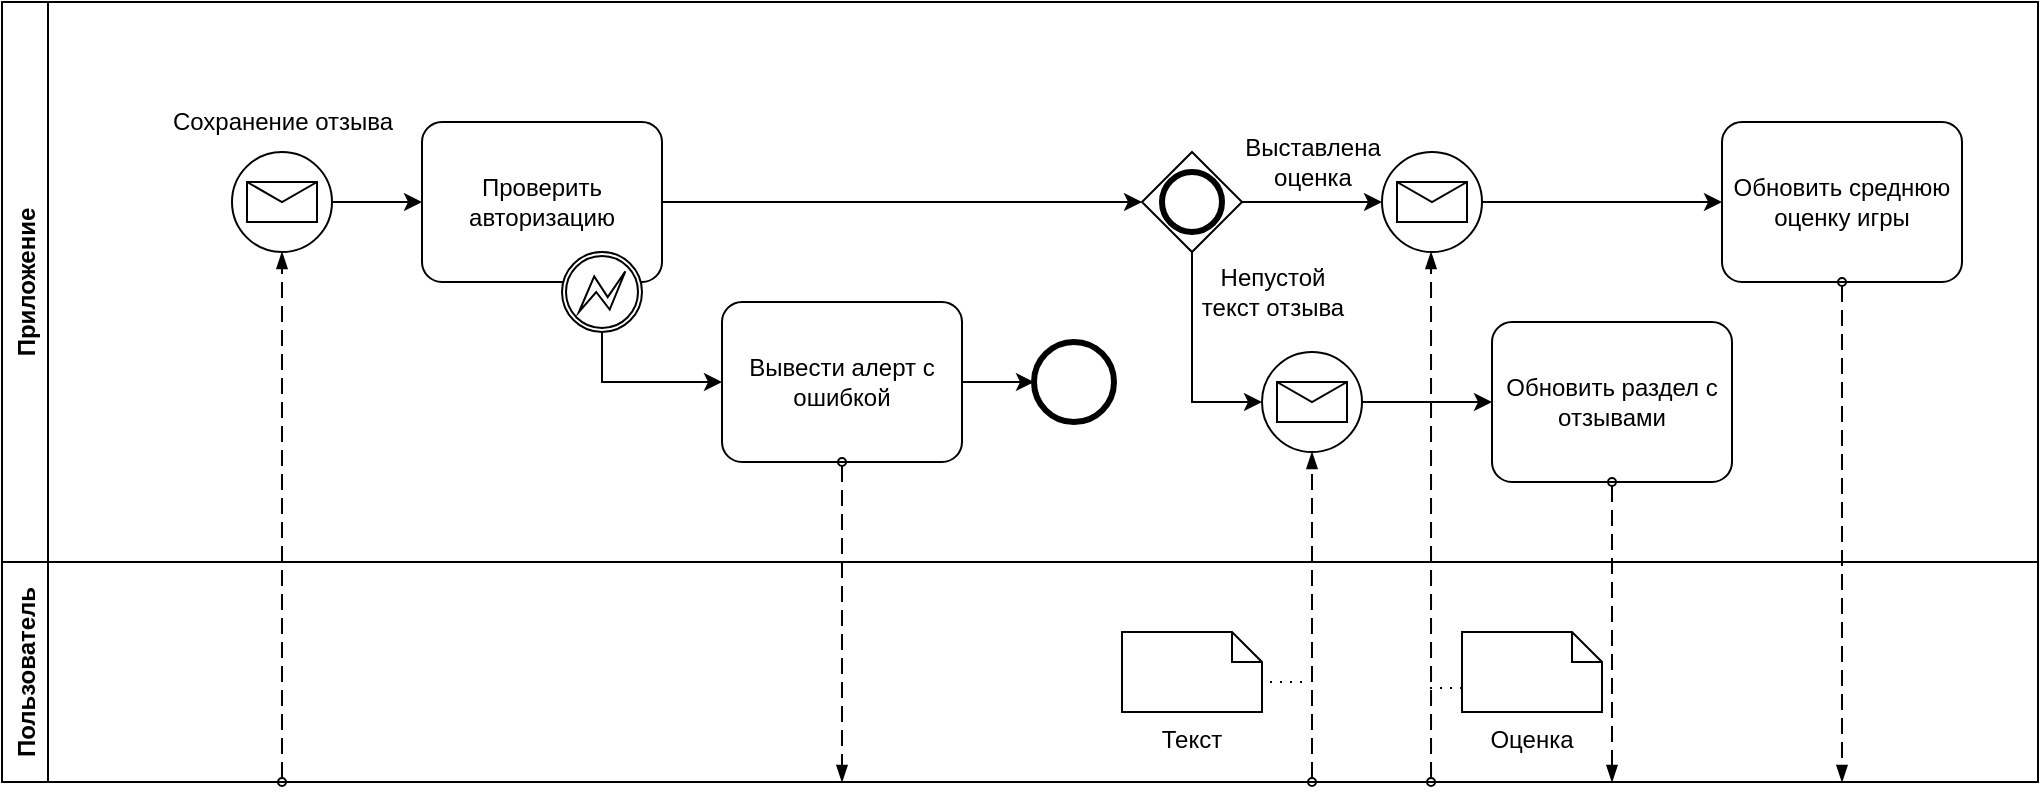 <mxfile version="20.8.23" type="device" pages="3"><diagram name="Страница 1" id="q6qxnIVjQE9Gs-NvpbeV"><mxGraphModel dx="1185" dy="553" grid="1" gridSize="10" guides="1" tooltips="1" connect="1" arrows="1" fold="1" page="1" pageScale="1" pageWidth="827" pageHeight="1169" math="0" shadow="0"><root><mxCell id="0"/><mxCell id="1" parent="0"/><mxCell id="8rUzz6byY_ksjSSMxJUQ-1" value="Приложение" style="swimlane;horizontal=0;" vertex="1" parent="1"><mxGeometry x="40" y="30" width="1018" height="280" as="geometry"/></mxCell><mxCell id="8rUzz6byY_ksjSSMxJUQ-2" style="edgeStyle=none;rounded=0;orthogonalLoop=1;jettySize=auto;html=1;exitX=1;exitY=0.5;exitDx=0;exitDy=0;exitPerimeter=0;entryX=0;entryY=0.5;entryDx=0;entryDy=0;entryPerimeter=0;strokeWidth=1;" edge="1" parent="8rUzz6byY_ksjSSMxJUQ-1" source="8rUzz6byY_ksjSSMxJUQ-3" target="rvJ6DWMdd5wuRl-JY_S1-3"><mxGeometry relative="1" as="geometry"><mxPoint x="234" y="100" as="targetPoint"/></mxGeometry></mxCell><mxCell id="8rUzz6byY_ksjSSMxJUQ-3" value="" style="points=[[0.145,0.145,0],[0.5,0,0],[0.855,0.145,0],[1,0.5,0],[0.855,0.855,0],[0.5,1,0],[0.145,0.855,0],[0,0.5,0]];shape=mxgraph.bpmn.event;html=1;verticalLabelPosition=bottom;labelBackgroundColor=#ffffff;verticalAlign=top;align=center;perimeter=ellipsePerimeter;outlineConnect=0;aspect=fixed;outline=standard;symbol=message;" vertex="1" parent="8rUzz6byY_ksjSSMxJUQ-1"><mxGeometry x="115" y="75" width="50" height="50" as="geometry"/></mxCell><mxCell id="8rUzz6byY_ksjSSMxJUQ-4" value="Сохранение отзыва" style="text;html=1;align=center;verticalAlign=middle;resizable=0;points=[];autosize=1;strokeColor=none;fillColor=none;" vertex="1" parent="8rUzz6byY_ksjSSMxJUQ-1"><mxGeometry x="75" y="45" width="130" height="30" as="geometry"/></mxCell><mxCell id="8rUzz6byY_ksjSSMxJUQ-11" value="Обновить среднюю оценку игры" style="points=[[0.25,0,0],[0.5,0,0],[0.75,0,0],[1,0.25,0],[1,0.5,0],[1,0.75,0],[0.75,1,0],[0.5,1,0],[0.25,1,0],[0,0.75,0],[0,0.5,0],[0,0.25,0]];shape=mxgraph.bpmn.task;whiteSpace=wrap;rectStyle=rounded;size=10;taskMarker=abstract;" vertex="1" parent="8rUzz6byY_ksjSSMxJUQ-1"><mxGeometry x="860" y="60" width="120" height="80" as="geometry"/></mxCell><mxCell id="8rUzz6byY_ksjSSMxJUQ-13" value="" style="dashed=1;dashPattern=8 4;endArrow=blockThin;endFill=1;startArrow=oval;startFill=0;endSize=6;startSize=4;rounded=0;strokeWidth=1;exitX=0.5;exitY=1;exitDx=0;exitDy=0;exitPerimeter=0;" edge="1" parent="8rUzz6byY_ksjSSMxJUQ-1" source="8rUzz6byY_ksjSSMxJUQ-11"><mxGeometry width="160" relative="1" as="geometry"><mxPoint x="782" y="435" as="sourcePoint"/><mxPoint x="920" y="390" as="targetPoint"/></mxGeometry></mxCell><mxCell id="8rUzz6byY_ksjSSMxJUQ-14" style="edgeStyle=orthogonalEdgeStyle;rounded=0;orthogonalLoop=1;jettySize=auto;html=1;entryX=0;entryY=0.5;entryDx=0;entryDy=0;entryPerimeter=0;strokeWidth=1;exitX=1;exitY=0.5;exitDx=0;exitDy=0;exitPerimeter=0;" edge="1" parent="8rUzz6byY_ksjSSMxJUQ-1" source="BF_o9pcaWWUtPSAsLwFL-1" target="8rUzz6byY_ksjSSMxJUQ-11"><mxGeometry relative="1" as="geometry"><mxPoint x="770" y="100" as="sourcePoint"/></mxGeometry></mxCell><mxCell id="8rUzz6byY_ksjSSMxJUQ-17" value="Обновить раздел с отзывами" style="points=[[0.25,0,0],[0.5,0,0],[0.75,0,0],[1,0.25,0],[1,0.5,0],[1,0.75,0],[0.75,1,0],[0.5,1,0],[0.25,1,0],[0,0.75,0],[0,0.5,0],[0,0.25,0]];shape=mxgraph.bpmn.task;whiteSpace=wrap;rectStyle=rounded;size=10;taskMarker=abstract;" vertex="1" parent="8rUzz6byY_ksjSSMxJUQ-1"><mxGeometry x="745" y="160" width="120" height="80" as="geometry"/></mxCell><mxCell id="8rUzz6byY_ksjSSMxJUQ-18" value="Выставлена &lt;br&gt;оценка" style="text;html=1;align=center;verticalAlign=middle;resizable=0;points=[];autosize=1;strokeColor=none;fillColor=none;" vertex="1" parent="8rUzz6byY_ksjSSMxJUQ-1"><mxGeometry x="610" y="60" width="90" height="40" as="geometry"/></mxCell><mxCell id="8rUzz6byY_ksjSSMxJUQ-19" value="Непустой &lt;br&gt;текст отзыва" style="text;html=1;align=center;verticalAlign=middle;resizable=0;points=[];autosize=1;strokeColor=none;fillColor=none;" vertex="1" parent="8rUzz6byY_ksjSSMxJUQ-1"><mxGeometry x="590" y="125" width="90" height="40" as="geometry"/></mxCell><mxCell id="rvJ6DWMdd5wuRl-JY_S1-4" style="edgeStyle=orthogonalEdgeStyle;rounded=0;orthogonalLoop=1;jettySize=auto;html=1;entryX=0;entryY=0.5;entryDx=0;entryDy=0;entryPerimeter=0;" edge="1" parent="8rUzz6byY_ksjSSMxJUQ-1" source="rvJ6DWMdd5wuRl-JY_S1-3"><mxGeometry relative="1" as="geometry"><mxPoint x="570" y="100" as="targetPoint"/></mxGeometry></mxCell><mxCell id="rvJ6DWMdd5wuRl-JY_S1-3" value="Проверить авторизацию" style="points=[[0.25,0,0],[0.5,0,0],[0.75,0,0],[1,0.25,0],[1,0.5,0],[1,0.75,0],[0.75,1,0],[0.5,1,0],[0.25,1,0],[0,0.75,0],[0,0.5,0],[0,0.25,0]];shape=mxgraph.bpmn.task;whiteSpace=wrap;rectStyle=rounded;size=10;taskMarker=abstract;" vertex="1" parent="8rUzz6byY_ksjSSMxJUQ-1"><mxGeometry x="210" y="60" width="120" height="80" as="geometry"/></mxCell><mxCell id="gGMr_Lq-L1B4EtOUtKnq-8" value="" style="points=[[0.145,0.145,0],[0.5,0,0],[0.855,0.145,0],[1,0.5,0],[0.855,0.855,0],[0.5,1,0],[0.145,0.855,0],[0,0.5,0]];shape=mxgraph.bpmn.event;html=1;verticalLabelPosition=bottom;labelBackgroundColor=#ffffff;verticalAlign=top;align=center;perimeter=ellipsePerimeter;outlineConnect=0;aspect=fixed;outline=boundInt;symbol=error;" vertex="1" parent="8rUzz6byY_ksjSSMxJUQ-1"><mxGeometry x="280" y="125" width="40" height="40" as="geometry"/></mxCell><mxCell id="gGMr_Lq-L1B4EtOUtKnq-10" value="Вывести алерт с ошибкой" style="points=[[0.25,0,0],[0.5,0,0],[0.75,0,0],[1,0.25,0],[1,0.5,0],[1,0.75,0],[0.75,1,0],[0.5,1,0],[0.25,1,0],[0,0.75,0],[0,0.5,0],[0,0.25,0]];shape=mxgraph.bpmn.task;whiteSpace=wrap;rectStyle=rounded;size=10;taskMarker=abstract;" vertex="1" parent="8rUzz6byY_ksjSSMxJUQ-1"><mxGeometry x="360" y="150" width="120" height="80" as="geometry"/></mxCell><mxCell id="gGMr_Lq-L1B4EtOUtKnq-7" style="edgeStyle=orthogonalEdgeStyle;rounded=0;orthogonalLoop=1;jettySize=auto;html=1;exitX=0.5;exitY=1;exitDx=0;exitDy=0;exitPerimeter=0;entryX=0;entryY=0.5;entryDx=0;entryDy=0;entryPerimeter=0;strokeWidth=1;" edge="1" parent="8rUzz6byY_ksjSSMxJUQ-1" source="gGMr_Lq-L1B4EtOUtKnq-8" target="gGMr_Lq-L1B4EtOUtKnq-10"><mxGeometry relative="1" as="geometry"/></mxCell><mxCell id="gGMr_Lq-L1B4EtOUtKnq-11" value="" style="points=[[0.145,0.145,0],[0.5,0,0],[0.855,0.145,0],[1,0.5,0],[0.855,0.855,0],[0.5,1,0],[0.145,0.855,0],[0,0.5,0]];shape=mxgraph.bpmn.event;html=1;verticalLabelPosition=bottom;labelBackgroundColor=#ffffff;verticalAlign=top;align=center;perimeter=ellipsePerimeter;outlineConnect=0;aspect=fixed;outline=end;symbol=terminate2;" vertex="1" parent="8rUzz6byY_ksjSSMxJUQ-1"><mxGeometry x="516" y="170" width="40" height="40" as="geometry"/></mxCell><mxCell id="gGMr_Lq-L1B4EtOUtKnq-9" style="edgeStyle=orthogonalEdgeStyle;rounded=0;orthogonalLoop=1;jettySize=auto;html=1;exitX=1;exitY=0.5;exitDx=0;exitDy=0;exitPerimeter=0;entryX=0;entryY=0.5;entryDx=0;entryDy=0;entryPerimeter=0;strokeWidth=1;" edge="1" parent="8rUzz6byY_ksjSSMxJUQ-1" source="gGMr_Lq-L1B4EtOUtKnq-10" target="gGMr_Lq-L1B4EtOUtKnq-11"><mxGeometry relative="1" as="geometry"/></mxCell><mxCell id="gGMr_Lq-L1B4EtOUtKnq-12" value="" style="dashed=1;dashPattern=8 4;endArrow=blockThin;endFill=1;startArrow=oval;startFill=0;endSize=6;startSize=4;rounded=0;strokeWidth=1;exitX=0.5;exitY=1;exitDx=0;exitDy=0;exitPerimeter=0;" edge="1" parent="8rUzz6byY_ksjSSMxJUQ-1" source="gGMr_Lq-L1B4EtOUtKnq-10"><mxGeometry width="160" relative="1" as="geometry"><mxPoint x="626.0" y="150" as="sourcePoint"/><mxPoint x="420" y="390" as="targetPoint"/></mxGeometry></mxCell><mxCell id="BF_o9pcaWWUtPSAsLwFL-2" style="edgeStyle=orthogonalEdgeStyle;rounded=0;orthogonalLoop=1;jettySize=auto;html=1;exitX=1;exitY=0.5;exitDx=0;exitDy=0;exitPerimeter=0;entryX=0;entryY=0.5;entryDx=0;entryDy=0;entryPerimeter=0;" edge="1" parent="8rUzz6byY_ksjSSMxJUQ-1" source="4PlhZxFckEokQcFJjMDD-1" target="BF_o9pcaWWUtPSAsLwFL-1"><mxGeometry relative="1" as="geometry"/></mxCell><mxCell id="kpE7Q5pPsYQt7ZlF7yGy-4" style="edgeStyle=orthogonalEdgeStyle;rounded=0;orthogonalLoop=1;jettySize=auto;html=1;exitX=0.5;exitY=1;exitDx=0;exitDy=0;exitPerimeter=0;entryX=0;entryY=0.5;entryDx=0;entryDy=0;entryPerimeter=0;" edge="1" parent="8rUzz6byY_ksjSSMxJUQ-1" source="4PlhZxFckEokQcFJjMDD-1" target="kpE7Q5pPsYQt7ZlF7yGy-2"><mxGeometry relative="1" as="geometry"/></mxCell><mxCell id="4PlhZxFckEokQcFJjMDD-1" value="" style="points=[[0.25,0.25,0],[0.5,0,0],[0.75,0.25,0],[1,0.5,0],[0.75,0.75,0],[0.5,1,0],[0.25,0.75,0],[0,0.5,0]];shape=mxgraph.bpmn.gateway2;html=1;verticalLabelPosition=bottom;labelBackgroundColor=#ffffff;verticalAlign=top;align=center;perimeter=rhombusPerimeter;outlineConnect=0;outline=end;symbol=general;" vertex="1" parent="8rUzz6byY_ksjSSMxJUQ-1"><mxGeometry x="570" y="75" width="50" height="50" as="geometry"/></mxCell><mxCell id="BF_o9pcaWWUtPSAsLwFL-1" value="" style="points=[[0.145,0.145,0],[0.5,0,0],[0.855,0.145,0],[1,0.5,0],[0.855,0.855,0],[0.5,1,0],[0.145,0.855,0],[0,0.5,0]];shape=mxgraph.bpmn.event;html=1;verticalLabelPosition=bottom;labelBackgroundColor=#ffffff;verticalAlign=top;align=center;perimeter=ellipsePerimeter;outlineConnect=0;aspect=fixed;outline=standard;symbol=message;" vertex="1" parent="8rUzz6byY_ksjSSMxJUQ-1"><mxGeometry x="690" y="75" width="50" height="50" as="geometry"/></mxCell><mxCell id="kpE7Q5pPsYQt7ZlF7yGy-5" style="edgeStyle=orthogonalEdgeStyle;rounded=0;orthogonalLoop=1;jettySize=auto;html=1;exitX=1;exitY=0.5;exitDx=0;exitDy=0;exitPerimeter=0;entryX=0;entryY=0.5;entryDx=0;entryDy=0;entryPerimeter=0;" edge="1" parent="8rUzz6byY_ksjSSMxJUQ-1" source="kpE7Q5pPsYQt7ZlF7yGy-2" target="8rUzz6byY_ksjSSMxJUQ-17"><mxGeometry relative="1" as="geometry"/></mxCell><mxCell id="kpE7Q5pPsYQt7ZlF7yGy-2" value="" style="points=[[0.145,0.145,0],[0.5,0,0],[0.855,0.145,0],[1,0.5,0],[0.855,0.855,0],[0.5,1,0],[0.145,0.855,0],[0,0.5,0]];shape=mxgraph.bpmn.event;html=1;verticalLabelPosition=bottom;labelBackgroundColor=#ffffff;verticalAlign=top;align=center;perimeter=ellipsePerimeter;outlineConnect=0;aspect=fixed;outline=standard;symbol=message;" vertex="1" parent="8rUzz6byY_ksjSSMxJUQ-1"><mxGeometry x="630" y="175" width="50" height="50" as="geometry"/></mxCell><mxCell id="8rUzz6byY_ksjSSMxJUQ-20" value="Пользователь" style="swimlane;horizontal=0;" vertex="1" parent="1"><mxGeometry x="40" y="310" width="1018" height="110" as="geometry"/></mxCell><mxCell id="8rUzz6byY_ksjSSMxJUQ-21" value="Оценка" style="shape=mxgraph.bpmn.data;labelPosition=center;verticalLabelPosition=bottom;align=center;verticalAlign=top;whiteSpace=wrap;size=15;html=1;" vertex="1" parent="8rUzz6byY_ksjSSMxJUQ-20"><mxGeometry x="730" y="35" width="70" height="40" as="geometry"/></mxCell><mxCell id="BF_o9pcaWWUtPSAsLwFL-3" value="" style="dashed=1;dashPattern=8 4;endArrow=blockThin;endFill=1;startArrow=oval;startFill=0;endSize=6;startSize=4;rounded=0;strokeWidth=1;entryX=0.5;entryY=1;entryDx=0;entryDy=0;entryPerimeter=0;" edge="1" parent="8rUzz6byY_ksjSSMxJUQ-20"><mxGeometry width="160" relative="1" as="geometry"><mxPoint x="714.52" y="110" as="sourcePoint"/><mxPoint x="714.52" y="-155" as="targetPoint"/></mxGeometry></mxCell><mxCell id="kpE7Q5pPsYQt7ZlF7yGy-6" value="" style="dashed=1;dashPattern=8 4;endArrow=blockThin;endFill=1;startArrow=oval;startFill=0;endSize=6;startSize=4;rounded=0;strokeWidth=1;entryX=0.5;entryY=1;entryDx=0;entryDy=0;entryPerimeter=0;" edge="1" parent="8rUzz6byY_ksjSSMxJUQ-20" target="kpE7Q5pPsYQt7ZlF7yGy-2"><mxGeometry width="160" relative="1" as="geometry"><mxPoint x="655" y="110" as="sourcePoint"/><mxPoint x="655" y="-155" as="targetPoint"/></mxGeometry></mxCell><mxCell id="kpE7Q5pPsYQt7ZlF7yGy-7" value="Текст" style="shape=mxgraph.bpmn.data;labelPosition=center;verticalLabelPosition=bottom;align=center;verticalAlign=top;whiteSpace=wrap;size=15;html=1;" vertex="1" parent="8rUzz6byY_ksjSSMxJUQ-20"><mxGeometry x="560" y="35" width="70" height="40" as="geometry"/></mxCell><mxCell id="kpE7Q5pPsYQt7ZlF7yGy-8" value="" style="edgeStyle=elbowEdgeStyle;fontSize=12;html=1;endFill=0;startFill=0;endSize=6;startSize=6;dashed=1;dashPattern=1 4;endArrow=none;startArrow=none;rounded=0;" edge="1" parent="8rUzz6byY_ksjSSMxJUQ-20"><mxGeometry width="160" relative="1" as="geometry"><mxPoint x="650" y="60" as="sourcePoint"/><mxPoint x="630" y="60" as="targetPoint"/></mxGeometry></mxCell><mxCell id="8rUzz6byY_ksjSSMxJUQ-22" value="" style="dashed=1;dashPattern=8 4;endArrow=blockThin;endFill=1;startArrow=oval;startFill=0;endSize=6;startSize=4;rounded=0;strokeWidth=1;entryX=0.5;entryY=1;entryDx=0;entryDy=0;entryPerimeter=0;" edge="1" parent="1" target="8rUzz6byY_ksjSSMxJUQ-3"><mxGeometry width="160" relative="1" as="geometry"><mxPoint x="180" y="420" as="sourcePoint"/><mxPoint x="420" y="370" as="targetPoint"/></mxGeometry></mxCell><mxCell id="8rUzz6byY_ksjSSMxJUQ-24" value="" style="dashed=1;dashPattern=8 4;endArrow=blockThin;endFill=1;startArrow=oval;startFill=0;endSize=6;startSize=4;rounded=0;strokeWidth=1;exitX=0.5;exitY=1;exitDx=0;exitDy=0;exitPerimeter=0;" edge="1" parent="1" source="8rUzz6byY_ksjSSMxJUQ-17"><mxGeometry width="160" relative="1" as="geometry"><mxPoint x="1308" y="180" as="sourcePoint"/><mxPoint x="845" y="420" as="targetPoint"/><Array as="points"/></mxGeometry></mxCell><mxCell id="kpE7Q5pPsYQt7ZlF7yGy-1" value="" style="edgeStyle=elbowEdgeStyle;fontSize=12;html=1;endFill=0;startFill=0;endSize=6;startSize=6;dashed=1;dashPattern=1 4;endArrow=none;startArrow=none;rounded=0;" edge="1" parent="1"><mxGeometry width="160" relative="1" as="geometry"><mxPoint x="770" y="373" as="sourcePoint"/><mxPoint x="750" y="373" as="targetPoint"/></mxGeometry></mxCell></root></mxGraphModel></diagram><diagram id="_ntCNoZrZwKfdGqKnNrz" name="Страница 2"><mxGraphModel dx="1244" dy="581" grid="1" gridSize="10" guides="1" tooltips="1" connect="1" arrows="1" fold="1" page="1" pageScale="1" pageWidth="827" pageHeight="1169" math="0" shadow="0"><root><mxCell id="0"/><mxCell id="1" parent="0"/><mxCell id="LbgTzk6ybqjHvTedYEcw-1" value="Приложение" style="swimlane;horizontal=0;" vertex="1" parent="1"><mxGeometry x="40" y="40" width="720" height="280" as="geometry"/></mxCell><mxCell id="LbgTzk6ybqjHvTedYEcw-2" value="" style="points=[[0.145,0.145,0],[0.5,0,0],[0.855,0.145,0],[1,0.5,0],[0.855,0.855,0],[0.5,1,0],[0.145,0.855,0],[0,0.5,0]];shape=mxgraph.bpmn.event;html=1;verticalLabelPosition=bottom;labelBackgroundColor=#ffffff;verticalAlign=top;align=center;perimeter=ellipsePerimeter;outlineConnect=0;aspect=fixed;outline=standard;symbol=message;" vertex="1" parent="LbgTzk6ybqjHvTedYEcw-1"><mxGeometry x="115" y="75" width="50" height="50" as="geometry"/></mxCell><mxCell id="LbgTzk6ybqjHvTedYEcw-3" value="Считать информацию&lt;br&gt;&amp;nbsp;о пользователе" style="text;html=1;align=center;verticalAlign=middle;resizable=0;points=[];autosize=1;strokeColor=none;fillColor=none;" vertex="1" parent="LbgTzk6ybqjHvTedYEcw-1"><mxGeometry x="65" y="40" width="150" height="40" as="geometry"/></mxCell><mxCell id="LbgTzk6ybqjHvTedYEcw-4" style="edgeStyle=orthogonalEdgeStyle;rounded=0;orthogonalLoop=1;jettySize=auto;html=1;exitX=1;exitY=0.5;exitDx=0;exitDy=0;exitPerimeter=0;entryX=0;entryY=0.5;entryDx=0;entryDy=0;entryPerimeter=0;strokeWidth=1;" edge="1" parent="LbgTzk6ybqjHvTedYEcw-1" source="LbgTzk6ybqjHvTedYEcw-5" target="LbgTzk6ybqjHvTedYEcw-11"><mxGeometry relative="1" as="geometry"/></mxCell><mxCell id="LbgTzk6ybqjHvTedYEcw-5" value="Проверить существование пользователя" style="points=[[0.25,0,0],[0.5,0,0],[0.75,0,0],[1,0.25,0],[1,0.5,0],[1,0.75,0],[0.75,1,0],[0.5,1,0],[0.25,1,0],[0,0.75,0],[0,0.5,0],[0,0.25,0]];shape=mxgraph.bpmn.task;whiteSpace=wrap;rectStyle=rounded;size=10;taskMarker=abstract;" vertex="1" parent="LbgTzk6ybqjHvTedYEcw-1"><mxGeometry x="234" y="60" width="120" height="80" as="geometry"/></mxCell><mxCell id="LbgTzk6ybqjHvTedYEcw-6" value="" style="fontSize=12;html=1;endArrow=blockThin;endFill=1;rounded=0;strokeWidth=1;exitX=1;exitY=0.5;exitDx=0;exitDy=0;exitPerimeter=0;entryX=0;entryY=0.5;entryDx=0;entryDy=0;entryPerimeter=0;" edge="1" parent="LbgTzk6ybqjHvTedYEcw-1" source="LbgTzk6ybqjHvTedYEcw-2" target="LbgTzk6ybqjHvTedYEcw-5"><mxGeometry width="160" relative="1" as="geometry"><mxPoint x="250" y="150" as="sourcePoint"/><mxPoint x="410" y="150" as="targetPoint"/></mxGeometry></mxCell><mxCell id="LbgTzk6ybqjHvTedYEcw-7" style="edgeStyle=orthogonalEdgeStyle;rounded=0;orthogonalLoop=1;jettySize=auto;html=1;exitX=0.5;exitY=1;exitDx=0;exitDy=0;exitPerimeter=0;entryX=0;entryY=0.5;entryDx=0;entryDy=0;entryPerimeter=0;strokeWidth=1;" edge="1" parent="LbgTzk6ybqjHvTedYEcw-1" source="LbgTzk6ybqjHvTedYEcw-8" target="LbgTzk6ybqjHvTedYEcw-10"><mxGeometry relative="1" as="geometry"/></mxCell><mxCell id="LbgTzk6ybqjHvTedYEcw-8" value="" style="points=[[0.145,0.145,0],[0.5,0,0],[0.855,0.145,0],[1,0.5,0],[0.855,0.855,0],[0.5,1,0],[0.145,0.855,0],[0,0.5,0]];shape=mxgraph.bpmn.event;html=1;verticalLabelPosition=bottom;labelBackgroundColor=#ffffff;verticalAlign=top;align=center;perimeter=ellipsePerimeter;outlineConnect=0;aspect=fixed;outline=boundInt;symbol=error;" vertex="1" parent="LbgTzk6ybqjHvTedYEcw-1"><mxGeometry x="300" y="125" width="40" height="40" as="geometry"/></mxCell><mxCell id="LbgTzk6ybqjHvTedYEcw-9" style="edgeStyle=orthogonalEdgeStyle;rounded=0;orthogonalLoop=1;jettySize=auto;html=1;exitX=1;exitY=0.5;exitDx=0;exitDy=0;exitPerimeter=0;entryX=0;entryY=0.5;entryDx=0;entryDy=0;entryPerimeter=0;strokeWidth=1;" edge="1" parent="LbgTzk6ybqjHvTedYEcw-1" source="LbgTzk6ybqjHvTedYEcw-10" target="LbgTzk6ybqjHvTedYEcw-12"><mxGeometry relative="1" as="geometry"/></mxCell><mxCell id="LbgTzk6ybqjHvTedYEcw-10" value="Вывести алерт с ошибкой" style="points=[[0.25,0,0],[0.5,0,0],[0.75,0,0],[1,0.25,0],[1,0.5,0],[1,0.75,0],[0.75,1,0],[0.5,1,0],[0.25,1,0],[0,0.75,0],[0,0.5,0],[0,0.25,0]];shape=mxgraph.bpmn.task;whiteSpace=wrap;rectStyle=rounded;size=10;taskMarker=abstract;" vertex="1" parent="LbgTzk6ybqjHvTedYEcw-1"><mxGeometry x="380" y="150" width="120" height="80" as="geometry"/></mxCell><mxCell id="LbgTzk6ybqjHvTedYEcw-11" value="Перевести приложение в авторизованное состояние" style="points=[[0.25,0,0],[0.5,0,0],[0.75,0,0],[1,0.25,0],[1,0.5,0],[1,0.75,0],[0.75,1,0],[0.5,1,0],[0.25,1,0],[0,0.75,0],[0,0.5,0],[0,0.25,0]];shape=mxgraph.bpmn.task;whiteSpace=wrap;rectStyle=rounded;size=10;taskMarker=abstract;" vertex="1" parent="LbgTzk6ybqjHvTedYEcw-1"><mxGeometry x="576" y="60" width="120" height="80" as="geometry"/></mxCell><mxCell id="LbgTzk6ybqjHvTedYEcw-12" value="" style="points=[[0.145,0.145,0],[0.5,0,0],[0.855,0.145,0],[1,0.5,0],[0.855,0.855,0],[0.5,1,0],[0.145,0.855,0],[0,0.5,0]];shape=mxgraph.bpmn.event;html=1;verticalLabelPosition=bottom;labelBackgroundColor=#ffffff;verticalAlign=top;align=center;perimeter=ellipsePerimeter;outlineConnect=0;aspect=fixed;outline=end;symbol=terminate2;" vertex="1" parent="LbgTzk6ybqjHvTedYEcw-1"><mxGeometry x="536" y="170" width="40" height="40" as="geometry"/></mxCell><mxCell id="LbgTzk6ybqjHvTedYEcw-13" value="Пользователь" style="swimlane;horizontal=0;" vertex="1" parent="1"><mxGeometry x="40" y="320" width="720" height="100" as="geometry"/></mxCell><mxCell id="LbgTzk6ybqjHvTedYEcw-14" value="Логин" style="shape=mxgraph.bpmn.data;labelPosition=center;verticalLabelPosition=bottom;align=center;verticalAlign=top;whiteSpace=wrap;size=15;html=1;" vertex="1" parent="LbgTzk6ybqjHvTedYEcw-13"><mxGeometry x="50" y="20" width="70" height="40" as="geometry"/></mxCell><mxCell id="LbgTzk6ybqjHvTedYEcw-17" value="Пароль" style="shape=mxgraph.bpmn.data;labelPosition=center;verticalLabelPosition=bottom;align=center;verticalAlign=top;whiteSpace=wrap;size=15;html=1;" vertex="1" parent="LbgTzk6ybqjHvTedYEcw-13"><mxGeometry x="170" y="20" width="70" height="40" as="geometry"/></mxCell><mxCell id="LbgTzk6ybqjHvTedYEcw-19" value="" style="dashed=1;dashPattern=8 4;endArrow=blockThin;endFill=1;startArrow=oval;startFill=0;endSize=6;startSize=4;rounded=0;strokeWidth=1;exitX=0.5;exitY=1;exitDx=0;exitDy=0;exitPerimeter=0;" edge="1" parent="LbgTzk6ybqjHvTedYEcw-13" source="LbgTzk6ybqjHvTedYEcw-11"><mxGeometry width="160" relative="1" as="geometry"><mxPoint x="570" y="345" as="sourcePoint"/><mxPoint x="636" y="100" as="targetPoint"/></mxGeometry></mxCell><mxCell id="LbgTzk6ybqjHvTedYEcw-20" value="" style="edgeStyle=elbowEdgeStyle;fontSize=12;html=1;endFill=0;startFill=0;endSize=6;startSize=6;dashed=1;dashPattern=1 4;endArrow=none;startArrow=none;rounded=0;exitX=0;exitY=0;exitDx=70;exitDy=27.5;exitPerimeter=0;" edge="1" parent="1" source="LbgTzk6ybqjHvTedYEcw-14"><mxGeometry width="160" relative="1" as="geometry"><mxPoint x="260" y="380" as="sourcePoint"/><mxPoint x="180" y="368" as="targetPoint"/></mxGeometry></mxCell><mxCell id="LbgTzk6ybqjHvTedYEcw-23" value="" style="dashed=1;dashPattern=8 4;endArrow=blockThin;endFill=1;startArrow=oval;startFill=0;endSize=6;startSize=4;rounded=0;strokeWidth=1;entryX=0.5;entryY=1;entryDx=0;entryDy=0;entryPerimeter=0;" edge="1" parent="1" target="LbgTzk6ybqjHvTedYEcw-2"><mxGeometry width="160" relative="1" as="geometry"><mxPoint x="180" y="420" as="sourcePoint"/><mxPoint x="420" y="380" as="targetPoint"/></mxGeometry></mxCell><mxCell id="LbgTzk6ybqjHvTedYEcw-24" value="" style="fontSize=12;html=1;endFill=0;startFill=0;endSize=6;startSize=6;dashed=1;dashPattern=1 4;endArrow=none;startArrow=none;rounded=0;entryX=0;entryY=0.5;entryDx=0;entryDy=0;entryPerimeter=0;" edge="1" parent="1" target="LbgTzk6ybqjHvTedYEcw-17"><mxGeometry width="160" relative="1" as="geometry"><mxPoint x="180" y="360" as="sourcePoint"/><mxPoint x="190" y="378" as="targetPoint"/></mxGeometry></mxCell><mxCell id="LbgTzk6ybqjHvTedYEcw-26" value="" style="dashed=1;dashPattern=8 4;endArrow=blockThin;endFill=1;startArrow=oval;startFill=0;endSize=6;startSize=4;rounded=0;strokeWidth=1;exitX=0.5;exitY=1;exitDx=0;exitDy=0;exitPerimeter=0;" edge="1" parent="1" source="LbgTzk6ybqjHvTedYEcw-10"><mxGeometry width="160" relative="1" as="geometry"><mxPoint x="686.0" y="190" as="sourcePoint"/><mxPoint x="480" y="420" as="targetPoint"/></mxGeometry></mxCell></root></mxGraphModel></diagram><diagram id="SprVVgnMOdXwRwhw78n2" name="Страница 3"><mxGraphModel dx="1244" dy="581" grid="0" gridSize="10" guides="1" tooltips="1" connect="1" arrows="1" fold="1" page="1" pageScale="1" pageWidth="827" pageHeight="1169" math="0" shadow="0"><root><mxCell id="0"/><mxCell id="1" parent="0"/><mxCell id="7251Y39EtgR4-10amIWu-1" value="Приложение" style="swimlane;horizontal=0;" vertex="1" parent="1"><mxGeometry x="40" y="30" width="1018" height="280" as="geometry"/></mxCell><mxCell id="7251Y39EtgR4-10amIWu-2" style="edgeStyle=none;rounded=0;orthogonalLoop=1;jettySize=auto;html=1;exitX=1;exitY=0.5;exitDx=0;exitDy=0;exitPerimeter=0;entryX=0;entryY=0.5;entryDx=0;entryDy=0;entryPerimeter=0;strokeWidth=1;" edge="1" parent="7251Y39EtgR4-10amIWu-1" source="7251Y39EtgR4-10amIWu-3" target="7251Y39EtgR4-10amIWu-12"><mxGeometry relative="1" as="geometry"><mxPoint x="234" y="100" as="targetPoint"/></mxGeometry></mxCell><mxCell id="7251Y39EtgR4-10amIWu-3" value="" style="points=[[0.145,0.145,0],[0.5,0,0],[0.855,0.145,0],[1,0.5,0],[0.855,0.855,0],[0.5,1,0],[0.145,0.855,0],[0,0.5,0]];shape=mxgraph.bpmn.event;html=1;verticalLabelPosition=bottom;labelBackgroundColor=#ffffff;verticalAlign=top;align=center;perimeter=ellipsePerimeter;outlineConnect=0;aspect=fixed;outline=standard;symbol=message;" vertex="1" parent="7251Y39EtgR4-10amIWu-1"><mxGeometry x="115" y="75" width="50" height="50" as="geometry"/></mxCell><mxCell id="7251Y39EtgR4-10amIWu-4" value="Выставление времени" style="text;html=1;align=center;verticalAlign=middle;resizable=0;points=[];autosize=1;strokeColor=none;fillColor=none;" vertex="1" parent="7251Y39EtgR4-10amIWu-1"><mxGeometry x="65" y="45" width="150" height="30" as="geometry"/></mxCell><mxCell id="7251Y39EtgR4-10amIWu-5" value="Обновить среднее время 100% прохождения" style="points=[[0.25,0,0],[0.5,0,0],[0.75,0,0],[1,0.25,0],[1,0.5,0],[1,0.75,0],[0.75,1,0],[0.5,1,0],[0.25,1,0],[0,0.75,0],[0,0.5,0],[0,0.25,0]];shape=mxgraph.bpmn.task;whiteSpace=wrap;rectStyle=rounded;size=10;taskMarker=abstract;" vertex="1" parent="7251Y39EtgR4-10amIWu-1"><mxGeometry x="860" y="60" width="120" height="80" as="geometry"/></mxCell><mxCell id="7251Y39EtgR4-10amIWu-6" value="" style="dashed=1;dashPattern=8 4;endArrow=blockThin;endFill=1;startArrow=oval;startFill=0;endSize=6;startSize=4;rounded=0;strokeWidth=1;exitX=0.5;exitY=1;exitDx=0;exitDy=0;exitPerimeter=0;" edge="1" parent="7251Y39EtgR4-10amIWu-1" source="7251Y39EtgR4-10amIWu-5"><mxGeometry width="160" relative="1" as="geometry"><mxPoint x="782" y="435" as="sourcePoint"/><mxPoint x="920" y="390" as="targetPoint"/></mxGeometry></mxCell><mxCell id="7251Y39EtgR4-10amIWu-8" value="Обновить среднее время прохождения основного сюжета" style="points=[[0.25,0,0],[0.5,0,0],[0.75,0,0],[1,0.25,0],[1,0.5,0],[1,0.75,0],[0.75,1,0],[0.5,1,0],[0.25,1,0],[0,0.75,0],[0,0.5,0],[0,0.25,0]];shape=mxgraph.bpmn.task;whiteSpace=wrap;rectStyle=rounded;size=10;taskMarker=abstract;" vertex="1" parent="7251Y39EtgR4-10amIWu-1"><mxGeometry x="780" y="165" width="120" height="80" as="geometry"/></mxCell><mxCell id="7251Y39EtgR4-10amIWu-9" value="Выбрана категория &lt;br&gt;100% прохождения" style="text;html=1;align=center;verticalAlign=middle;resizable=0;points=[];autosize=1;strokeColor=none;fillColor=none;" vertex="1" parent="7251Y39EtgR4-10amIWu-1"><mxGeometry x="710" y="60" width="130" height="40" as="geometry"/></mxCell><mxCell id="7251Y39EtgR4-10amIWu-10" value="Выбрана &lt;br&gt;категория &lt;br&gt;основного &lt;br&gt;сюжета" style="text;html=1;align=center;verticalAlign=middle;resizable=0;points=[];autosize=1;strokeColor=none;fillColor=none;" vertex="1" parent="7251Y39EtgR4-10amIWu-1"><mxGeometry x="690" y="125" width="80" height="70" as="geometry"/></mxCell><mxCell id="7251Y39EtgR4-10amIWu-11" style="edgeStyle=orthogonalEdgeStyle;rounded=0;orthogonalLoop=1;jettySize=auto;html=1;" edge="1" parent="7251Y39EtgR4-10amIWu-1" source="7251Y39EtgR4-10amIWu-12"><mxGeometry relative="1" as="geometry"><mxPoint x="570" y="100" as="targetPoint"/></mxGeometry></mxCell><mxCell id="7251Y39EtgR4-10amIWu-12" value="Проверить авторизацию" style="points=[[0.25,0,0],[0.5,0,0],[0.75,0,0],[1,0.25,0],[1,0.5,0],[1,0.75,0],[0.75,1,0],[0.5,1,0],[0.25,1,0],[0,0.75,0],[0,0.5,0],[0,0.25,0]];shape=mxgraph.bpmn.task;whiteSpace=wrap;rectStyle=rounded;size=10;taskMarker=abstract;" vertex="1" parent="7251Y39EtgR4-10amIWu-1"><mxGeometry x="210" y="60" width="120" height="80" as="geometry"/></mxCell><mxCell id="7251Y39EtgR4-10amIWu-13" value="" style="points=[[0.145,0.145,0],[0.5,0,0],[0.855,0.145,0],[1,0.5,0],[0.855,0.855,0],[0.5,1,0],[0.145,0.855,0],[0,0.5,0]];shape=mxgraph.bpmn.event;html=1;verticalLabelPosition=bottom;labelBackgroundColor=#ffffff;verticalAlign=top;align=center;perimeter=ellipsePerimeter;outlineConnect=0;aspect=fixed;outline=boundInt;symbol=error;" vertex="1" parent="7251Y39EtgR4-10amIWu-1"><mxGeometry x="280" y="125" width="40" height="40" as="geometry"/></mxCell><mxCell id="7251Y39EtgR4-10amIWu-14" value="Вывести алерт с ошибкой" style="points=[[0.25,0,0],[0.5,0,0],[0.75,0,0],[1,0.25,0],[1,0.5,0],[1,0.75,0],[0.75,1,0],[0.5,1,0],[0.25,1,0],[0,0.75,0],[0,0.5,0],[0,0.25,0]];shape=mxgraph.bpmn.task;whiteSpace=wrap;rectStyle=rounded;size=10;taskMarker=abstract;" vertex="1" parent="7251Y39EtgR4-10amIWu-1"><mxGeometry x="340" y="150" width="120" height="80" as="geometry"/></mxCell><mxCell id="7251Y39EtgR4-10amIWu-15" style="edgeStyle=orthogonalEdgeStyle;rounded=0;orthogonalLoop=1;jettySize=auto;html=1;exitX=0.5;exitY=1;exitDx=0;exitDy=0;exitPerimeter=0;entryX=0;entryY=0.5;entryDx=0;entryDy=0;entryPerimeter=0;strokeWidth=1;" edge="1" parent="7251Y39EtgR4-10amIWu-1" source="7251Y39EtgR4-10amIWu-13" target="7251Y39EtgR4-10amIWu-14"><mxGeometry relative="1" as="geometry"/></mxCell><mxCell id="7251Y39EtgR4-10amIWu-16" value="" style="points=[[0.145,0.145,0],[0.5,0,0],[0.855,0.145,0],[1,0.5,0],[0.855,0.855,0],[0.5,1,0],[0.145,0.855,0],[0,0.5,0]];shape=mxgraph.bpmn.event;html=1;verticalLabelPosition=bottom;labelBackgroundColor=#ffffff;verticalAlign=top;align=center;perimeter=ellipsePerimeter;outlineConnect=0;aspect=fixed;outline=end;symbol=terminate2;" vertex="1" parent="7251Y39EtgR4-10amIWu-1"><mxGeometry x="480" y="170" width="40" height="40" as="geometry"/></mxCell><mxCell id="7251Y39EtgR4-10amIWu-17" style="edgeStyle=orthogonalEdgeStyle;rounded=0;orthogonalLoop=1;jettySize=auto;html=1;exitX=1;exitY=0.5;exitDx=0;exitDy=0;exitPerimeter=0;entryX=0;entryY=0.5;entryDx=0;entryDy=0;entryPerimeter=0;strokeWidth=1;" edge="1" parent="7251Y39EtgR4-10amIWu-1" source="7251Y39EtgR4-10amIWu-14" target="7251Y39EtgR4-10amIWu-16"><mxGeometry relative="1" as="geometry"/></mxCell><mxCell id="7251Y39EtgR4-10amIWu-18" value="" style="dashed=1;dashPattern=8 4;endArrow=blockThin;endFill=1;startArrow=oval;startFill=0;endSize=6;startSize=4;rounded=0;strokeWidth=1;exitX=0.5;exitY=1;exitDx=0;exitDy=0;exitPerimeter=0;" edge="1" parent="7251Y39EtgR4-10amIWu-1" source="7251Y39EtgR4-10amIWu-14"><mxGeometry width="160" relative="1" as="geometry"><mxPoint x="626.0" y="150" as="sourcePoint"/><mxPoint x="400" y="390" as="targetPoint"/></mxGeometry></mxCell><mxCell id="7251Y39EtgR4-10amIWu-19" style="edgeStyle=orthogonalEdgeStyle;rounded=0;orthogonalLoop=1;jettySize=auto;html=1;exitX=1;exitY=0.5;exitDx=0;exitDy=0;exitPerimeter=0;entryX=0;entryY=0.5;entryDx=0;entryDy=0;entryPerimeter=0;" edge="1" parent="7251Y39EtgR4-10amIWu-1" source="7251Y39EtgR4-10amIWu-34" target="7251Y39EtgR4-10amIWu-5"><mxGeometry relative="1" as="geometry"><mxPoint x="620" y="100" as="sourcePoint"/><mxPoint x="720" y="100" as="targetPoint"/></mxGeometry></mxCell><mxCell id="7251Y39EtgR4-10amIWu-38" style="edgeStyle=orthogonalEdgeStyle;rounded=0;orthogonalLoop=1;jettySize=auto;html=1;exitX=0.5;exitY=1;exitDx=0;exitDy=0;exitPerimeter=0;entryX=0;entryY=0.5;entryDx=0;entryDy=0;entryPerimeter=0;" edge="1" parent="7251Y39EtgR4-10amIWu-1" source="7251Y39EtgR4-10amIWu-34" target="7251Y39EtgR4-10amIWu-8"><mxGeometry relative="1" as="geometry"/></mxCell><mxCell id="7251Y39EtgR4-10amIWu-34" value="" style="points=[[0.25,0.25,0],[0.5,0,0],[0.75,0.25,0],[1,0.5,0],[0.75,0.75,0],[0.5,1,0],[0.25,0.75,0],[0,0.5,0]];shape=mxgraph.bpmn.gateway2;html=1;verticalLabelPosition=bottom;labelBackgroundColor=#ffffff;verticalAlign=top;align=center;perimeter=rhombusPerimeter;outlineConnect=0;outline=none;symbol=none;gwType=exclusive;" vertex="1" parent="7251Y39EtgR4-10amIWu-1"><mxGeometry x="660" y="75" width="50" height="50" as="geometry"/></mxCell><mxCell id="7251Y39EtgR4-10amIWu-40" style="edgeStyle=orthogonalEdgeStyle;rounded=0;orthogonalLoop=1;jettySize=auto;html=1;entryX=0;entryY=0.5;entryDx=0;entryDy=0;entryPerimeter=0;" edge="1" parent="7251Y39EtgR4-10amIWu-1" source="7251Y39EtgR4-10amIWu-39" target="7251Y39EtgR4-10amIWu-34"><mxGeometry relative="1" as="geometry"/></mxCell><mxCell id="7251Y39EtgR4-10amIWu-39" value="" style="points=[[0.145,0.145,0],[0.5,0,0],[0.855,0.145,0],[1,0.5,0],[0.855,0.855,0],[0.5,1,0],[0.145,0.855,0],[0,0.5,0]];shape=mxgraph.bpmn.event;html=1;verticalLabelPosition=bottom;labelBackgroundColor=#ffffff;verticalAlign=top;align=center;perimeter=ellipsePerimeter;outlineConnect=0;aspect=fixed;outline=standard;symbol=message;" vertex="1" parent="7251Y39EtgR4-10amIWu-1"><mxGeometry x="570" y="75" width="50" height="50" as="geometry"/></mxCell><mxCell id="7251Y39EtgR4-10amIWu-25" value="Пользователь" style="swimlane;horizontal=0;" vertex="1" parent="1"><mxGeometry x="40" y="310" width="1018" height="110" as="geometry"/></mxCell><mxCell id="bOevmdWDJttq6qnqD-BW-1" value="" style="dashed=1;dashPattern=8 4;endArrow=blockThin;endFill=1;startArrow=oval;startFill=0;endSize=6;startSize=4;rounded=0;strokeWidth=1;entryX=0.5;entryY=1;entryDx=0;entryDy=0;entryPerimeter=0;" edge="1" parent="7251Y39EtgR4-10amIWu-25" target="7251Y39EtgR4-10amIWu-39"><mxGeometry width="160" relative="1" as="geometry"><mxPoint x="595" y="110" as="sourcePoint"/><mxPoint x="595" y="-55" as="targetPoint"/></mxGeometry></mxCell><mxCell id="bOevmdWDJttq6qnqD-BW-2" value="Временная отметка" style="shape=mxgraph.bpmn.data;labelPosition=center;verticalLabelPosition=bottom;align=center;verticalAlign=top;whiteSpace=wrap;size=15;html=1;" vertex="1" parent="7251Y39EtgR4-10amIWu-25"><mxGeometry x="500" y="35" width="70" height="40" as="geometry"/></mxCell><mxCell id="bOevmdWDJttq6qnqD-BW-3" value="" style="edgeStyle=elbowEdgeStyle;fontSize=12;html=1;endFill=0;startFill=0;endSize=6;startSize=6;dashed=1;dashPattern=1 4;endArrow=none;startArrow=none;rounded=0;" edge="1" parent="7251Y39EtgR4-10amIWu-25"><mxGeometry width="160" relative="1" as="geometry"><mxPoint x="590" y="60" as="sourcePoint"/><mxPoint x="570" y="60" as="targetPoint"/></mxGeometry></mxCell><mxCell id="7251Y39EtgR4-10amIWu-31" value="" style="dashed=1;dashPattern=8 4;endArrow=blockThin;endFill=1;startArrow=oval;startFill=0;endSize=6;startSize=4;rounded=0;strokeWidth=1;entryX=0.5;entryY=1;entryDx=0;entryDy=0;entryPerimeter=0;" edge="1" parent="1" target="7251Y39EtgR4-10amIWu-3"><mxGeometry width="160" relative="1" as="geometry"><mxPoint x="180" y="420" as="sourcePoint"/><mxPoint x="420" y="370" as="targetPoint"/></mxGeometry></mxCell><mxCell id="7251Y39EtgR4-10amIWu-32" value="" style="dashed=1;dashPattern=8 4;endArrow=blockThin;endFill=1;startArrow=oval;startFill=0;endSize=6;startSize=4;rounded=0;strokeWidth=1;exitX=0.5;exitY=1;exitDx=0;exitDy=0;exitPerimeter=0;" edge="1" parent="1" source="7251Y39EtgR4-10amIWu-8"><mxGeometry width="160" relative="1" as="geometry"><mxPoint x="1308" y="180" as="sourcePoint"/><mxPoint x="880" y="420" as="targetPoint"/><Array as="points"/></mxGeometry></mxCell></root></mxGraphModel></diagram></mxfile>